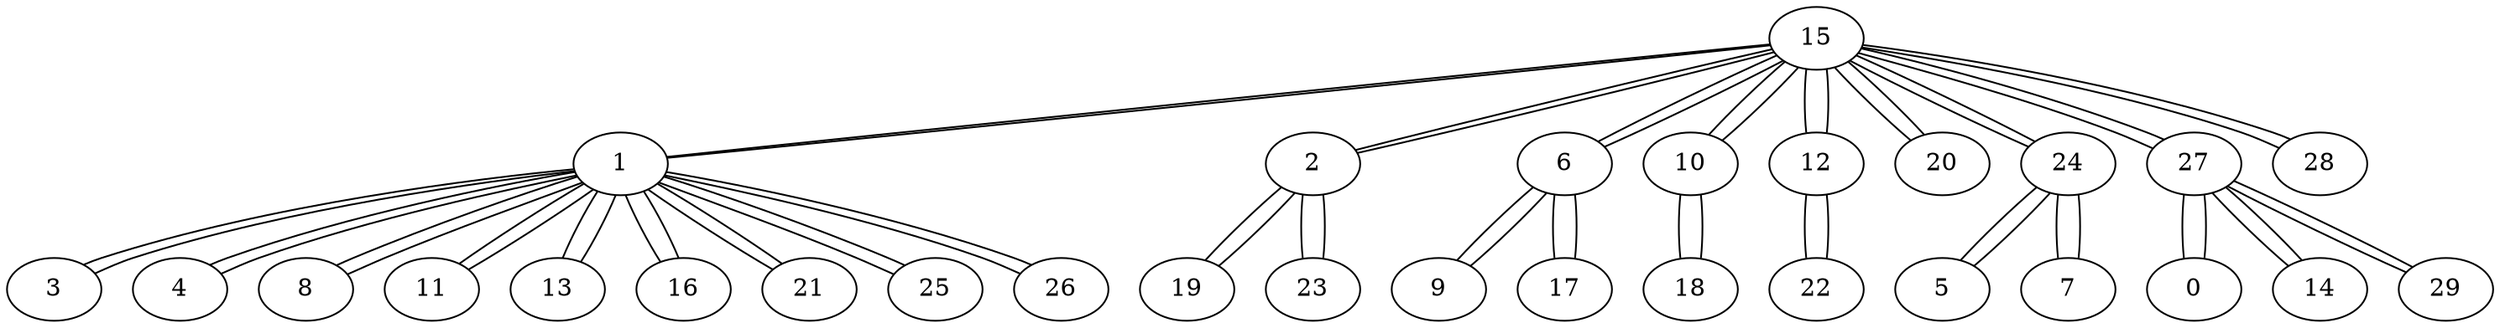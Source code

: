 graph {
15 -- 1
15 -- 2
15 -- 6
15 -- 10
15 -- 12
15 -- 20
15 -- 24
15 -- 27
15 -- 28
1 -- 15
1 -- 3
1 -- 4
1 -- 8
1 -- 11
1 -- 13
1 -- 16
1 -- 21
1 -- 25
1 -- 26
2 -- 15
2 -- 19
2 -- 23
6 -- 15
6 -- 9
6 -- 17
10 -- 15
10 -- 18
12 -- 15
12 -- 22
20 -- 15
24 -- 15
24 -- 5
24 -- 7
27 -- 15
27 -- 0
27 -- 14
27 -- 29
28 -- 15
3 -- 1
4 -- 1
8 -- 1
11 -- 1
13 -- 1
16 -- 1
21 -- 1
25 -- 1
26 -- 1
19 -- 2
23 -- 2
9 -- 6
17 -- 6
18 -- 10
22 -- 12
5 -- 24
7 -- 24
0 -- 27
14 -- 27
29 -- 27
}
